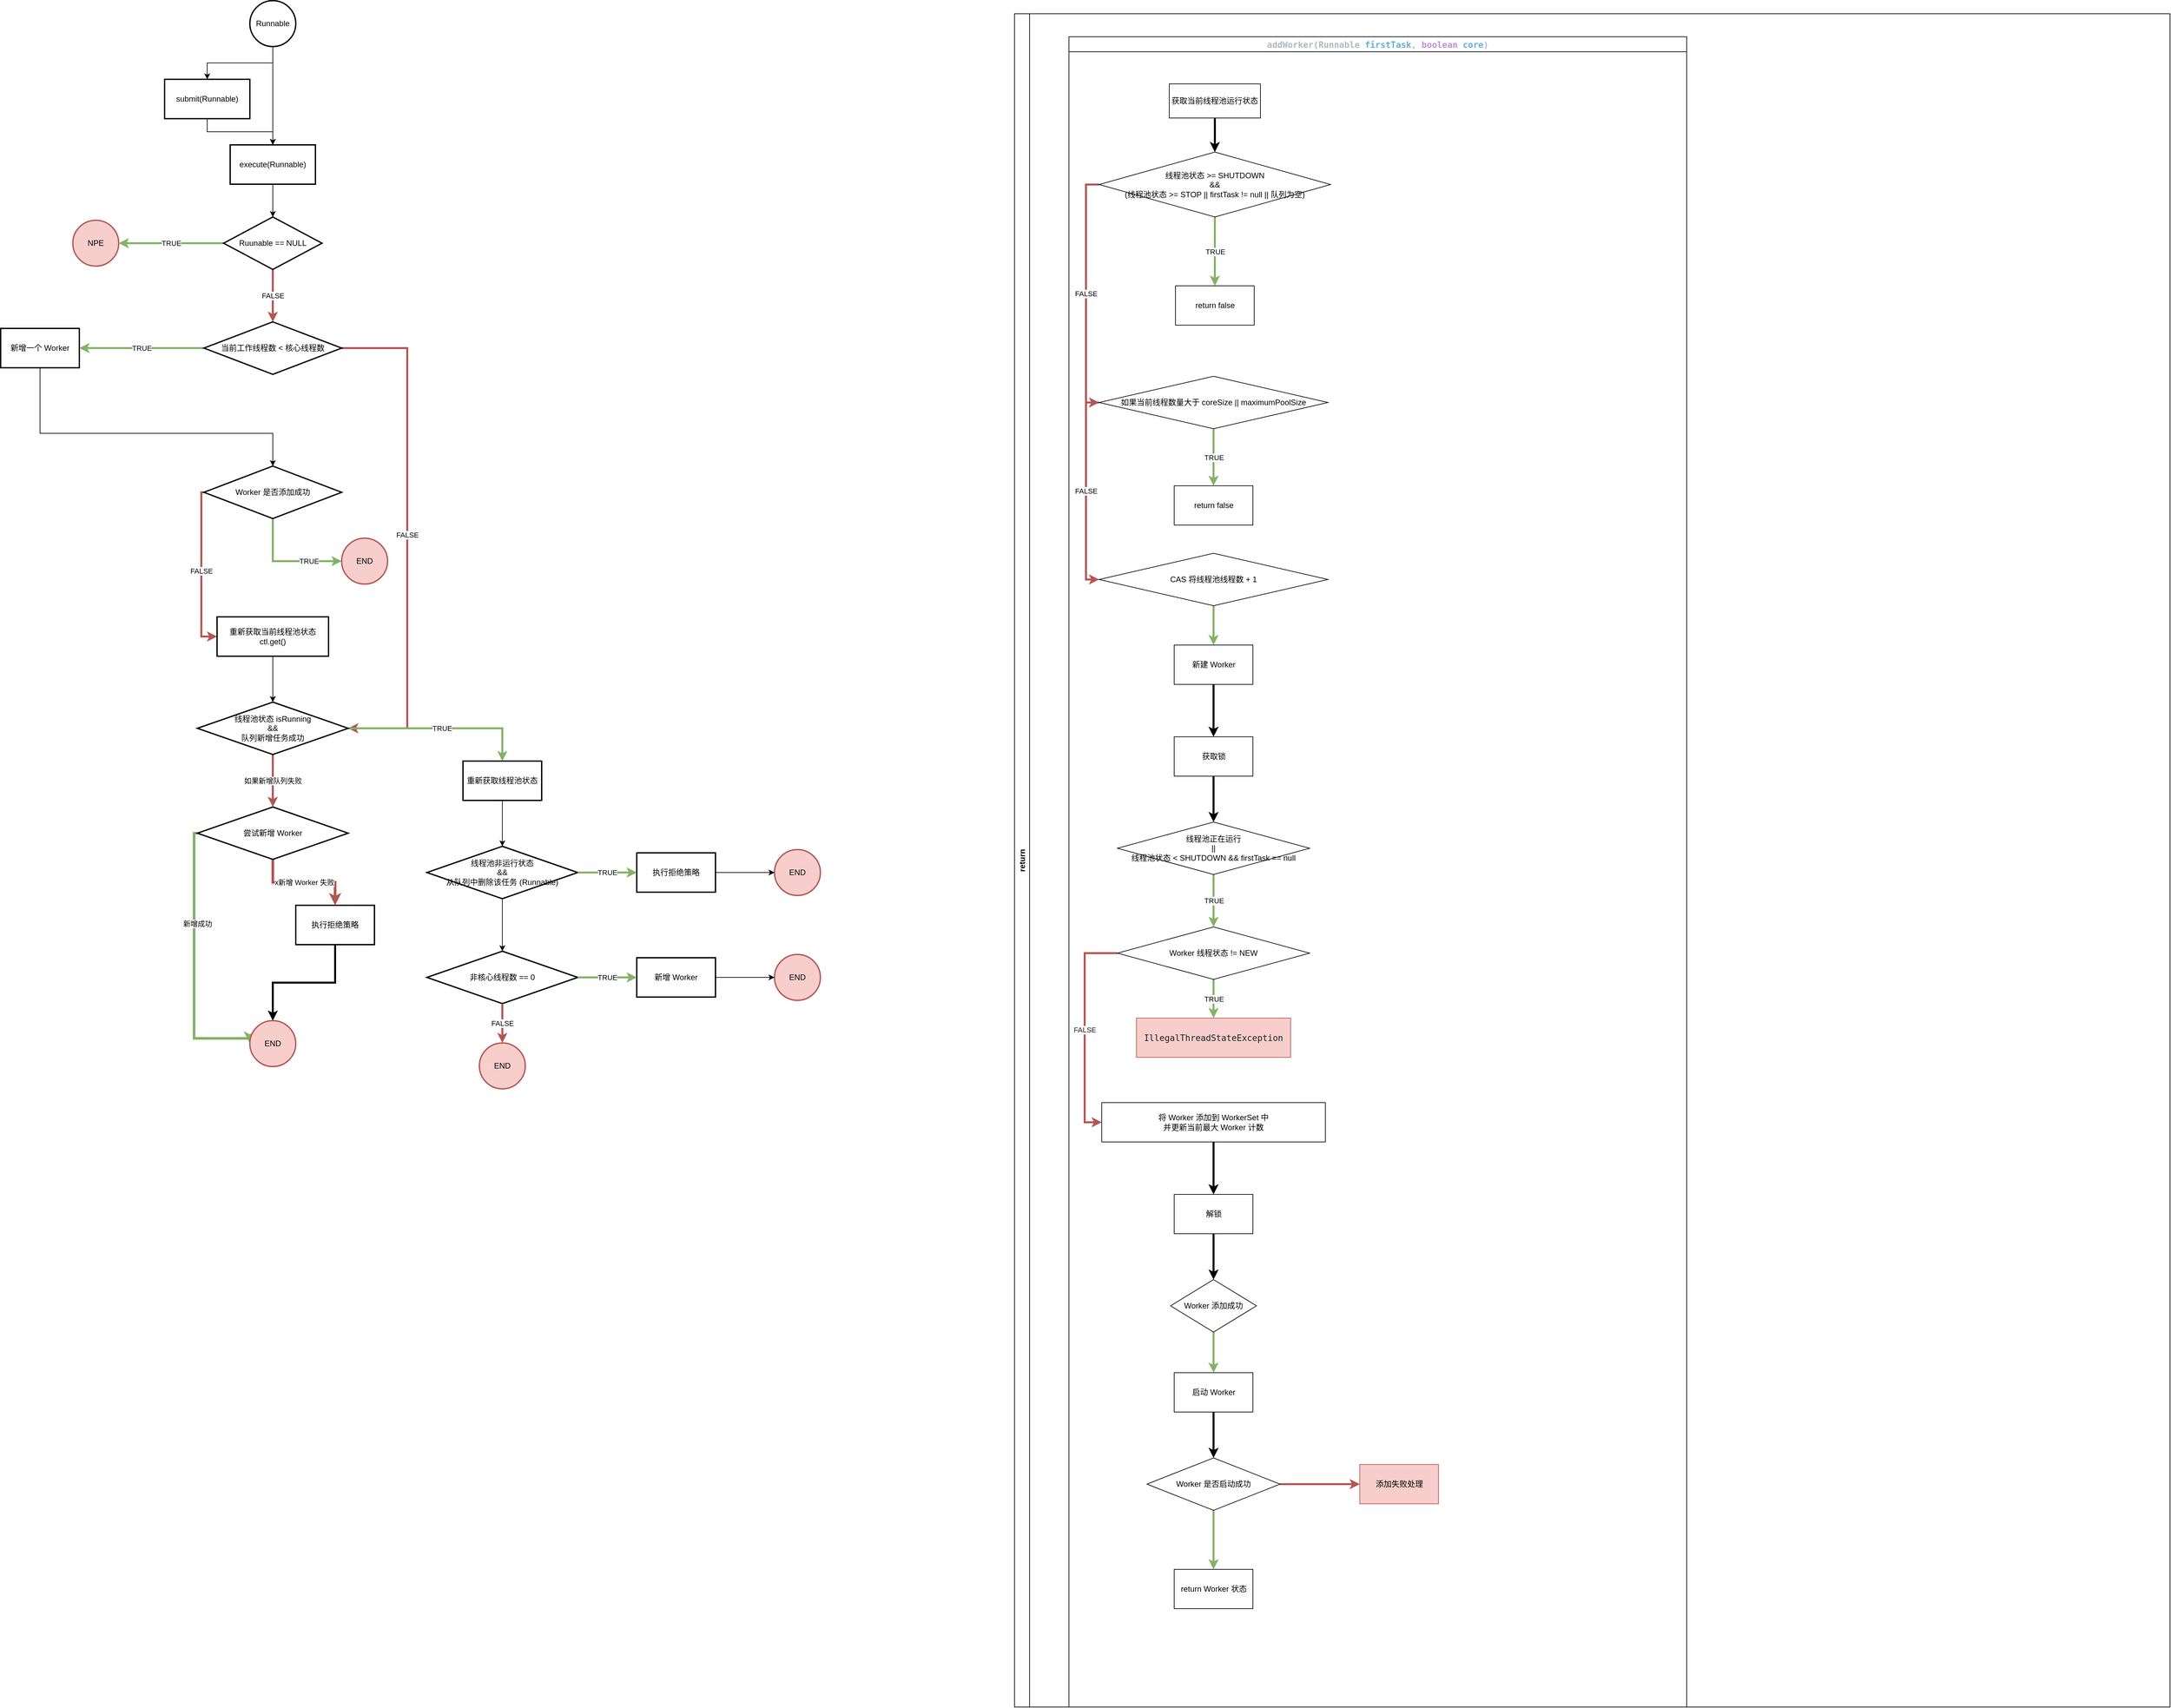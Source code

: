 <mxfile version="20.8.13" type="github">
  <diagram id="C5RBs43oDa-KdzZeNtuy" name="Page-1">
    <mxGraphModel dx="2373" dy="991" grid="0" gridSize="10" guides="1" tooltips="1" connect="1" arrows="1" fold="1" page="1" pageScale="1" pageWidth="827" pageHeight="1169" math="0" shadow="0">
      <root>
        <mxCell id="WIyWlLk6GJQsqaUBKTNV-0" />
        <mxCell id="WIyWlLk6GJQsqaUBKTNV-1" parent="WIyWlLk6GJQsqaUBKTNV-0" />
        <mxCell id="JscV2f2QoPjZ4ivwFRaJ-3" value="" style="edgeStyle=orthogonalEdgeStyle;rounded=0;orthogonalLoop=1;jettySize=auto;html=1;" parent="WIyWlLk6GJQsqaUBKTNV-1" source="JscV2f2QoPjZ4ivwFRaJ-1" target="JscV2f2QoPjZ4ivwFRaJ-2" edge="1">
          <mxGeometry relative="1" as="geometry" />
        </mxCell>
        <mxCell id="JscV2f2QoPjZ4ivwFRaJ-5" style="edgeStyle=orthogonalEdgeStyle;rounded=0;orthogonalLoop=1;jettySize=auto;html=1;" parent="WIyWlLk6GJQsqaUBKTNV-1" source="JscV2f2QoPjZ4ivwFRaJ-1" target="JscV2f2QoPjZ4ivwFRaJ-4" edge="1">
          <mxGeometry relative="1" as="geometry" />
        </mxCell>
        <mxCell id="JscV2f2QoPjZ4ivwFRaJ-1" value="Runnable" style="strokeWidth=2;html=1;shape=mxgraph.flowchart.start_2;whiteSpace=wrap;rounded=0;" parent="WIyWlLk6GJQsqaUBKTNV-1" vertex="1">
          <mxGeometry x="150" y="10" width="70" height="70" as="geometry" />
        </mxCell>
        <mxCell id="JscV2f2QoPjZ4ivwFRaJ-7" value="" style="edgeStyle=orthogonalEdgeStyle;rounded=0;orthogonalLoop=1;jettySize=auto;html=1;" parent="WIyWlLk6GJQsqaUBKTNV-1" source="JscV2f2QoPjZ4ivwFRaJ-2" target="JscV2f2QoPjZ4ivwFRaJ-6" edge="1">
          <mxGeometry relative="1" as="geometry" />
        </mxCell>
        <mxCell id="JscV2f2QoPjZ4ivwFRaJ-2" value="execute(Runnable)" style="whiteSpace=wrap;html=1;strokeWidth=2;rounded=0;" parent="WIyWlLk6GJQsqaUBKTNV-1" vertex="1">
          <mxGeometry x="120" y="230" width="130" height="60" as="geometry" />
        </mxCell>
        <mxCell id="JscV2f2QoPjZ4ivwFRaJ-8" style="edgeStyle=orthogonalEdgeStyle;rounded=0;orthogonalLoop=1;jettySize=auto;html=1;entryX=0.5;entryY=0;entryDx=0;entryDy=0;" parent="WIyWlLk6GJQsqaUBKTNV-1" source="JscV2f2QoPjZ4ivwFRaJ-4" target="JscV2f2QoPjZ4ivwFRaJ-2" edge="1">
          <mxGeometry relative="1" as="geometry" />
        </mxCell>
        <mxCell id="JscV2f2QoPjZ4ivwFRaJ-4" value="submit(Runnable)" style="whiteSpace=wrap;html=1;strokeWidth=2;rounded=0;" parent="WIyWlLk6GJQsqaUBKTNV-1" vertex="1">
          <mxGeometry x="20" y="130" width="130" height="60" as="geometry" />
        </mxCell>
        <mxCell id="JscV2f2QoPjZ4ivwFRaJ-10" value="TRUE" style="edgeStyle=orthogonalEdgeStyle;rounded=0;orthogonalLoop=1;jettySize=auto;html=1;strokeWidth=3;fillColor=#d5e8d4;strokeColor=#82b366;" parent="WIyWlLk6GJQsqaUBKTNV-1" source="JscV2f2QoPjZ4ivwFRaJ-6" target="JscV2f2QoPjZ4ivwFRaJ-9" edge="1">
          <mxGeometry relative="1" as="geometry" />
        </mxCell>
        <mxCell id="JscV2f2QoPjZ4ivwFRaJ-14" value="FALSE" style="edgeStyle=orthogonalEdgeStyle;rounded=0;orthogonalLoop=1;jettySize=auto;html=1;fillColor=#f8cecc;strokeColor=#b85450;strokeWidth=3;" parent="WIyWlLk6GJQsqaUBKTNV-1" source="JscV2f2QoPjZ4ivwFRaJ-6" target="JscV2f2QoPjZ4ivwFRaJ-13" edge="1">
          <mxGeometry relative="1" as="geometry" />
        </mxCell>
        <mxCell id="JscV2f2QoPjZ4ivwFRaJ-6" value="Ruunable == NULL" style="rhombus;whiteSpace=wrap;html=1;strokeWidth=2;rounded=0;" parent="WIyWlLk6GJQsqaUBKTNV-1" vertex="1">
          <mxGeometry x="110" y="340" width="150" height="80" as="geometry" />
        </mxCell>
        <mxCell id="JscV2f2QoPjZ4ivwFRaJ-9" value="NPE" style="strokeWidth=2;html=1;shape=mxgraph.flowchart.start_2;whiteSpace=wrap;fillColor=#f8cecc;strokeColor=#b85450;rounded=0;" parent="WIyWlLk6GJQsqaUBKTNV-1" vertex="1">
          <mxGeometry x="-120" y="345" width="70" height="70" as="geometry" />
        </mxCell>
        <mxCell id="JscV2f2QoPjZ4ivwFRaJ-16" value="TRUE" style="edgeStyle=orthogonalEdgeStyle;rounded=0;orthogonalLoop=1;jettySize=auto;html=1;fillColor=#d5e8d4;strokeColor=#82b366;strokeWidth=3;" parent="WIyWlLk6GJQsqaUBKTNV-1" source="JscV2f2QoPjZ4ivwFRaJ-13" target="JscV2f2QoPjZ4ivwFRaJ-15" edge="1">
          <mxGeometry relative="1" as="geometry" />
        </mxCell>
        <mxCell id="JscV2f2QoPjZ4ivwFRaJ-28" value="FALSE" style="edgeStyle=orthogonalEdgeStyle;rounded=0;orthogonalLoop=1;jettySize=auto;html=1;fillColor=#f8cecc;strokeColor=#b85450;strokeWidth=3;" parent="WIyWlLk6GJQsqaUBKTNV-1" source="JscV2f2QoPjZ4ivwFRaJ-13" target="JscV2f2QoPjZ4ivwFRaJ-26" edge="1">
          <mxGeometry relative="1" as="geometry">
            <Array as="points">
              <mxPoint x="390" y="540" />
              <mxPoint x="390" y="1120" />
            </Array>
          </mxGeometry>
        </mxCell>
        <mxCell id="JscV2f2QoPjZ4ivwFRaJ-13" value="当前工作线程数 &amp;lt; 核心线程数" style="rhombus;whiteSpace=wrap;html=1;strokeWidth=2;rounded=0;" parent="WIyWlLk6GJQsqaUBKTNV-1" vertex="1">
          <mxGeometry x="80" y="500" width="210" height="80" as="geometry" />
        </mxCell>
        <mxCell id="JscV2f2QoPjZ4ivwFRaJ-18" value="" style="edgeStyle=orthogonalEdgeStyle;rounded=0;orthogonalLoop=1;jettySize=auto;html=1;" parent="WIyWlLk6GJQsqaUBKTNV-1" source="JscV2f2QoPjZ4ivwFRaJ-15" target="JscV2f2QoPjZ4ivwFRaJ-17" edge="1">
          <mxGeometry relative="1" as="geometry">
            <Array as="points">
              <mxPoint x="-170" y="670" />
            </Array>
          </mxGeometry>
        </mxCell>
        <mxCell id="JscV2f2QoPjZ4ivwFRaJ-15" value="新增一个 Worker" style="whiteSpace=wrap;html=1;strokeWidth=2;rounded=0;" parent="WIyWlLk6GJQsqaUBKTNV-1" vertex="1">
          <mxGeometry x="-230" y="510" width="120" height="60" as="geometry" />
        </mxCell>
        <mxCell id="JscV2f2QoPjZ4ivwFRaJ-20" value="FALSE" style="edgeStyle=orthogonalEdgeStyle;rounded=0;orthogonalLoop=1;jettySize=auto;html=1;fillColor=#f8cecc;strokeColor=#b85450;strokeWidth=3;" parent="WIyWlLk6GJQsqaUBKTNV-1" source="JscV2f2QoPjZ4ivwFRaJ-17" target="JscV2f2QoPjZ4ivwFRaJ-19" edge="1">
          <mxGeometry relative="1" as="geometry">
            <Array as="points">
              <mxPoint x="76" y="760" />
              <mxPoint x="76" y="980" />
            </Array>
          </mxGeometry>
        </mxCell>
        <mxCell id="JscV2f2QoPjZ4ivwFRaJ-22" value="TRUE" style="edgeStyle=orthogonalEdgeStyle;rounded=0;orthogonalLoop=1;jettySize=auto;html=1;entryX=0;entryY=0.5;entryDx=0;entryDy=0;entryPerimeter=0;fillColor=#d5e8d4;strokeColor=#82b366;strokeWidth=3;" parent="WIyWlLk6GJQsqaUBKTNV-1" source="JscV2f2QoPjZ4ivwFRaJ-17" target="JscV2f2QoPjZ4ivwFRaJ-23" edge="1">
          <mxGeometry x="0.412" relative="1" as="geometry">
            <mxPoint x="270" y="860" as="targetPoint" />
            <mxPoint as="offset" />
          </mxGeometry>
        </mxCell>
        <mxCell id="JscV2f2QoPjZ4ivwFRaJ-17" value="Worker 是否添加成功" style="rhombus;whiteSpace=wrap;html=1;strokeWidth=2;rounded=0;" parent="WIyWlLk6GJQsqaUBKTNV-1" vertex="1">
          <mxGeometry x="80" y="720" width="210" height="80" as="geometry" />
        </mxCell>
        <mxCell id="JscV2f2QoPjZ4ivwFRaJ-27" value="" style="edgeStyle=orthogonalEdgeStyle;rounded=0;orthogonalLoop=1;jettySize=auto;html=1;" parent="WIyWlLk6GJQsqaUBKTNV-1" source="JscV2f2QoPjZ4ivwFRaJ-19" target="JscV2f2QoPjZ4ivwFRaJ-26" edge="1">
          <mxGeometry relative="1" as="geometry" />
        </mxCell>
        <mxCell id="JscV2f2QoPjZ4ivwFRaJ-19" value="重新获取当前线程池状态&lt;br&gt;ctl.get()" style="whiteSpace=wrap;html=1;strokeWidth=2;rounded=0;" parent="WIyWlLk6GJQsqaUBKTNV-1" vertex="1">
          <mxGeometry x="100" y="950" width="170" height="60" as="geometry" />
        </mxCell>
        <mxCell id="JscV2f2QoPjZ4ivwFRaJ-23" value="END" style="strokeWidth=2;html=1;shape=mxgraph.flowchart.start_2;whiteSpace=wrap;fillColor=#f8cecc;strokeColor=#b85450;rounded=0;" parent="WIyWlLk6GJQsqaUBKTNV-1" vertex="1">
          <mxGeometry x="290" y="830" width="70" height="70" as="geometry" />
        </mxCell>
        <mxCell id="JscV2f2QoPjZ4ivwFRaJ-30" value="TRUE" style="edgeStyle=orthogonalEdgeStyle;rounded=0;orthogonalLoop=1;jettySize=auto;html=1;fillColor=#d5e8d4;strokeColor=#82b366;strokeWidth=3;" parent="WIyWlLk6GJQsqaUBKTNV-1" source="JscV2f2QoPjZ4ivwFRaJ-26" target="JscV2f2QoPjZ4ivwFRaJ-29" edge="1">
          <mxGeometry relative="1" as="geometry" />
        </mxCell>
        <mxCell id="JscV2f2QoPjZ4ivwFRaJ-50" value="如果新增队列失败" style="edgeStyle=orthogonalEdgeStyle;rounded=0;orthogonalLoop=1;jettySize=auto;html=1;fillColor=#f8cecc;strokeColor=#b85450;strokeWidth=3;" parent="WIyWlLk6GJQsqaUBKTNV-1" source="JscV2f2QoPjZ4ivwFRaJ-26" target="JscV2f2QoPjZ4ivwFRaJ-49" edge="1">
          <mxGeometry relative="1" as="geometry" />
        </mxCell>
        <mxCell id="JscV2f2QoPjZ4ivwFRaJ-26" value="线程池状态 isRunning&lt;br&gt;&amp;amp;&amp;amp;&lt;br&gt;队列新增任务成功" style="rhombus;whiteSpace=wrap;html=1;strokeWidth=2;rounded=0;" parent="WIyWlLk6GJQsqaUBKTNV-1" vertex="1">
          <mxGeometry x="70" y="1080" width="230" height="80" as="geometry" />
        </mxCell>
        <mxCell id="JscV2f2QoPjZ4ivwFRaJ-48" value="" style="group;rounded=0;" parent="WIyWlLk6GJQsqaUBKTNV-1" vertex="1" connectable="0">
          <mxGeometry x="420" y="1170" width="600" height="500" as="geometry" />
        </mxCell>
        <mxCell id="JscV2f2QoPjZ4ivwFRaJ-29" value="重新获取线程池状态" style="whiteSpace=wrap;html=1;strokeWidth=2;rounded=0;" parent="JscV2f2QoPjZ4ivwFRaJ-48" vertex="1">
          <mxGeometry x="55" width="120" height="60" as="geometry" />
        </mxCell>
        <mxCell id="JscV2f2QoPjZ4ivwFRaJ-31" value="线程池非运行状态&lt;br&gt;&amp;amp;&amp;amp;&lt;br&gt;从队列中删除该任务 (Runnable)" style="rhombus;whiteSpace=wrap;html=1;strokeWidth=2;rounded=0;" parent="JscV2f2QoPjZ4ivwFRaJ-48" vertex="1">
          <mxGeometry y="130" width="230" height="80" as="geometry" />
        </mxCell>
        <mxCell id="JscV2f2QoPjZ4ivwFRaJ-32" value="" style="edgeStyle=orthogonalEdgeStyle;rounded=0;orthogonalLoop=1;jettySize=auto;html=1;" parent="JscV2f2QoPjZ4ivwFRaJ-48" source="JscV2f2QoPjZ4ivwFRaJ-29" target="JscV2f2QoPjZ4ivwFRaJ-31" edge="1">
          <mxGeometry relative="1" as="geometry" />
        </mxCell>
        <mxCell id="JscV2f2QoPjZ4ivwFRaJ-35" value="执行拒绝策略" style="whiteSpace=wrap;html=1;strokeWidth=2;rounded=0;" parent="JscV2f2QoPjZ4ivwFRaJ-48" vertex="1">
          <mxGeometry x="320" y="140" width="120" height="60" as="geometry" />
        </mxCell>
        <mxCell id="JscV2f2QoPjZ4ivwFRaJ-36" value="TRUE" style="edgeStyle=orthogonalEdgeStyle;rounded=0;orthogonalLoop=1;jettySize=auto;html=1;fillColor=#d5e8d4;strokeColor=#82b366;strokeWidth=3;" parent="JscV2f2QoPjZ4ivwFRaJ-48" source="JscV2f2QoPjZ4ivwFRaJ-31" target="JscV2f2QoPjZ4ivwFRaJ-35" edge="1">
          <mxGeometry relative="1" as="geometry" />
        </mxCell>
        <mxCell id="JscV2f2QoPjZ4ivwFRaJ-37" value="END" style="strokeWidth=2;html=1;shape=mxgraph.flowchart.start_2;whiteSpace=wrap;fillColor=#f8cecc;strokeColor=#b85450;rounded=0;" parent="JscV2f2QoPjZ4ivwFRaJ-48" vertex="1">
          <mxGeometry x="530" y="135" width="70" height="70" as="geometry" />
        </mxCell>
        <mxCell id="JscV2f2QoPjZ4ivwFRaJ-38" style="edgeStyle=orthogonalEdgeStyle;rounded=0;orthogonalLoop=1;jettySize=auto;html=1;" parent="JscV2f2QoPjZ4ivwFRaJ-48" source="JscV2f2QoPjZ4ivwFRaJ-35" target="JscV2f2QoPjZ4ivwFRaJ-37" edge="1">
          <mxGeometry relative="1" as="geometry" />
        </mxCell>
        <mxCell id="JscV2f2QoPjZ4ivwFRaJ-39" value="非核心线程数 == 0" style="rhombus;whiteSpace=wrap;html=1;strokeWidth=2;rounded=0;" parent="JscV2f2QoPjZ4ivwFRaJ-48" vertex="1">
          <mxGeometry y="290" width="230" height="80" as="geometry" />
        </mxCell>
        <mxCell id="JscV2f2QoPjZ4ivwFRaJ-40" value="" style="edgeStyle=orthogonalEdgeStyle;rounded=0;orthogonalLoop=1;jettySize=auto;html=1;" parent="JscV2f2QoPjZ4ivwFRaJ-48" source="JscV2f2QoPjZ4ivwFRaJ-31" target="JscV2f2QoPjZ4ivwFRaJ-39" edge="1">
          <mxGeometry relative="1" as="geometry" />
        </mxCell>
        <mxCell id="JscV2f2QoPjZ4ivwFRaJ-41" value="新增 Worker" style="whiteSpace=wrap;html=1;strokeWidth=2;rounded=0;" parent="JscV2f2QoPjZ4ivwFRaJ-48" vertex="1">
          <mxGeometry x="320" y="300" width="120" height="60" as="geometry" />
        </mxCell>
        <mxCell id="JscV2f2QoPjZ4ivwFRaJ-42" value="TRUE" style="edgeStyle=orthogonalEdgeStyle;rounded=0;orthogonalLoop=1;jettySize=auto;html=1;fillColor=#d5e8d4;strokeColor=#82b366;strokeWidth=3;" parent="JscV2f2QoPjZ4ivwFRaJ-48" source="JscV2f2QoPjZ4ivwFRaJ-39" target="JscV2f2QoPjZ4ivwFRaJ-41" edge="1">
          <mxGeometry relative="1" as="geometry" />
        </mxCell>
        <mxCell id="JscV2f2QoPjZ4ivwFRaJ-43" value="END" style="strokeWidth=2;html=1;shape=mxgraph.flowchart.start_2;whiteSpace=wrap;fillColor=#f8cecc;strokeColor=#b85450;rounded=0;" parent="JscV2f2QoPjZ4ivwFRaJ-48" vertex="1">
          <mxGeometry x="530" y="295" width="70" height="70" as="geometry" />
        </mxCell>
        <mxCell id="JscV2f2QoPjZ4ivwFRaJ-44" style="edgeStyle=orthogonalEdgeStyle;rounded=0;orthogonalLoop=1;jettySize=auto;html=1;" parent="JscV2f2QoPjZ4ivwFRaJ-48" source="JscV2f2QoPjZ4ivwFRaJ-41" target="JscV2f2QoPjZ4ivwFRaJ-43" edge="1">
          <mxGeometry relative="1" as="geometry" />
        </mxCell>
        <mxCell id="JscV2f2QoPjZ4ivwFRaJ-46" value="END" style="strokeWidth=2;html=1;shape=mxgraph.flowchart.start_2;whiteSpace=wrap;fillColor=#f8cecc;strokeColor=#b85450;rounded=0;" parent="JscV2f2QoPjZ4ivwFRaJ-48" vertex="1">
          <mxGeometry x="80" y="430" width="70" height="70" as="geometry" />
        </mxCell>
        <mxCell id="JscV2f2QoPjZ4ivwFRaJ-47" value="FALSE" style="edgeStyle=orthogonalEdgeStyle;rounded=0;orthogonalLoop=1;jettySize=auto;html=1;entryX=0.5;entryY=0;entryDx=0;entryDy=0;entryPerimeter=0;fillColor=#f8cecc;strokeColor=#b85450;strokeWidth=3;" parent="JscV2f2QoPjZ4ivwFRaJ-48" source="JscV2f2QoPjZ4ivwFRaJ-39" target="JscV2f2QoPjZ4ivwFRaJ-46" edge="1">
          <mxGeometry relative="1" as="geometry" />
        </mxCell>
        <mxCell id="JscV2f2QoPjZ4ivwFRaJ-52" style="edgeStyle=orthogonalEdgeStyle;rounded=0;orthogonalLoop=1;jettySize=auto;html=1;entryX=0;entryY=0.5;entryDx=0;entryDy=0;entryPerimeter=0;fillColor=#d5e8d4;strokeColor=#82b366;strokeWidth=4;" parent="WIyWlLk6GJQsqaUBKTNV-1" source="JscV2f2QoPjZ4ivwFRaJ-49" target="JscV2f2QoPjZ4ivwFRaJ-51" edge="1">
          <mxGeometry relative="1" as="geometry">
            <Array as="points">
              <mxPoint x="65" y="1280" />
              <mxPoint x="65" y="1593" />
              <mxPoint x="150" y="1593" />
            </Array>
          </mxGeometry>
        </mxCell>
        <mxCell id="JscV2f2QoPjZ4ivwFRaJ-53" value="新增成功" style="edgeLabel;html=1;align=center;verticalAlign=middle;resizable=0;points=[];rounded=0;" parent="JscV2f2QoPjZ4ivwFRaJ-52" vertex="1" connectable="0">
          <mxGeometry x="-0.45" y="2" relative="1" as="geometry">
            <mxPoint x="3" y="30" as="offset" />
          </mxGeometry>
        </mxCell>
        <mxCell id="JscV2f2QoPjZ4ivwFRaJ-55" value="x新增 Worker 失败" style="edgeStyle=orthogonalEdgeStyle;rounded=0;orthogonalLoop=1;jettySize=auto;html=1;fillColor=#f8cecc;strokeColor=#b85450;strokeWidth=4;" parent="WIyWlLk6GJQsqaUBKTNV-1" source="JscV2f2QoPjZ4ivwFRaJ-49" target="JscV2f2QoPjZ4ivwFRaJ-54" edge="1">
          <mxGeometry relative="1" as="geometry" />
        </mxCell>
        <mxCell id="JscV2f2QoPjZ4ivwFRaJ-49" value="尝试新增 Worker" style="rhombus;whiteSpace=wrap;html=1;strokeWidth=2;rounded=0;" parent="WIyWlLk6GJQsqaUBKTNV-1" vertex="1">
          <mxGeometry x="70" y="1240" width="230" height="80" as="geometry" />
        </mxCell>
        <mxCell id="JscV2f2QoPjZ4ivwFRaJ-51" value="END" style="strokeWidth=2;html=1;shape=mxgraph.flowchart.start_2;whiteSpace=wrap;fillColor=#f8cecc;strokeColor=#b85450;rounded=0;" parent="WIyWlLk6GJQsqaUBKTNV-1" vertex="1">
          <mxGeometry x="150" y="1566" width="70" height="70" as="geometry" />
        </mxCell>
        <mxCell id="JscV2f2QoPjZ4ivwFRaJ-56" style="edgeStyle=orthogonalEdgeStyle;rounded=0;orthogonalLoop=1;jettySize=auto;html=1;strokeWidth=3;" parent="WIyWlLk6GJQsqaUBKTNV-1" source="JscV2f2QoPjZ4ivwFRaJ-54" target="JscV2f2QoPjZ4ivwFRaJ-51" edge="1">
          <mxGeometry relative="1" as="geometry" />
        </mxCell>
        <mxCell id="JscV2f2QoPjZ4ivwFRaJ-54" value="执行拒绝策略" style="whiteSpace=wrap;html=1;strokeWidth=2;rounded=0;" parent="WIyWlLk6GJQsqaUBKTNV-1" vertex="1">
          <mxGeometry x="220" y="1390" width="120" height="60" as="geometry" />
        </mxCell>
        <mxCell id="CX-WvHfnV0yKz3u9GfM3-0" value="return" style="swimlane;horizontal=0;whiteSpace=wrap;html=1;rounded=0;" vertex="1" parent="WIyWlLk6GJQsqaUBKTNV-1">
          <mxGeometry x="1316" y="30" width="1762" height="2583" as="geometry" />
        </mxCell>
        <mxCell id="CX-WvHfnV0yKz3u9GfM3-1" value="&lt;pre style=&quot;color: rgb(175, 185, 195); font-family: &amp;quot;JetBrains Mono&amp;quot;, monospace; font-size: 9.8pt;&quot;&gt;&lt;span style=&quot;background-color: rgb(255, 255, 255);&quot;&gt;addWorker(Runnable &lt;span style=&quot;color: rgb(97, 175, 225);&quot;&gt;firstTask&lt;/span&gt;, &lt;span style=&quot;color: rgb(200, 140, 220);&quot;&gt;boolean &lt;/span&gt;&lt;span style=&quot;color: rgb(97, 175, 225);&quot;&gt;core&lt;/span&gt;)&lt;/span&gt;&lt;/pre&gt;" style="swimlane;whiteSpace=wrap;html=1;rounded=0;startSize=23;" vertex="1" parent="CX-WvHfnV0yKz3u9GfM3-0">
          <mxGeometry x="83" y="35" width="942" height="2548" as="geometry" />
        </mxCell>
        <mxCell id="CX-WvHfnV0yKz3u9GfM3-4" value="" style="edgeStyle=orthogonalEdgeStyle;rounded=0;orthogonalLoop=1;jettySize=auto;html=1;strokeWidth=3;" edge="1" parent="CX-WvHfnV0yKz3u9GfM3-1" source="CX-WvHfnV0yKz3u9GfM3-2" target="CX-WvHfnV0yKz3u9GfM3-3">
          <mxGeometry relative="1" as="geometry" />
        </mxCell>
        <mxCell id="CX-WvHfnV0yKz3u9GfM3-2" value="获取当前线程池运行状态" style="rounded=0;whiteSpace=wrap;html=1;" vertex="1" parent="CX-WvHfnV0yKz3u9GfM3-1">
          <mxGeometry x="153" y="72" width="139" height="52" as="geometry" />
        </mxCell>
        <mxCell id="CX-WvHfnV0yKz3u9GfM3-7" value="TRUE" style="edgeStyle=orthogonalEdgeStyle;rounded=0;orthogonalLoop=1;jettySize=auto;html=1;strokeWidth=3;fillColor=#d5e8d4;strokeColor=#82b366;" edge="1" parent="CX-WvHfnV0yKz3u9GfM3-1" source="CX-WvHfnV0yKz3u9GfM3-3" target="CX-WvHfnV0yKz3u9GfM3-6">
          <mxGeometry relative="1" as="geometry" />
        </mxCell>
        <mxCell id="CX-WvHfnV0yKz3u9GfM3-28" value="FALSE" style="edgeStyle=orthogonalEdgeStyle;rounded=0;orthogonalLoop=1;jettySize=auto;html=1;entryX=0;entryY=0.5;entryDx=0;entryDy=0;strokeWidth=3;fillColor=#f8cecc;strokeColor=#b85450;" edge="1" parent="CX-WvHfnV0yKz3u9GfM3-1" source="CX-WvHfnV0yKz3u9GfM3-3" target="CX-WvHfnV0yKz3u9GfM3-13">
          <mxGeometry relative="1" as="geometry">
            <Array as="points">
              <mxPoint x="26" y="226" />
              <mxPoint x="26" y="558" />
            </Array>
          </mxGeometry>
        </mxCell>
        <mxCell id="CX-WvHfnV0yKz3u9GfM3-3" value="线程池状态 &amp;gt;= SHUTDOWN&lt;br&gt;&amp;amp;&amp;amp;&lt;br&gt;(线程池状态 &amp;gt;= STOP || firstTask != null || 队列为空)" style="rhombus;whiteSpace=wrap;html=1;rounded=0;" vertex="1" parent="CX-WvHfnV0yKz3u9GfM3-1">
          <mxGeometry x="46" y="176" width="353" height="99" as="geometry" />
        </mxCell>
        <mxCell id="CX-WvHfnV0yKz3u9GfM3-6" value="return false" style="whiteSpace=wrap;html=1;rounded=0;" vertex="1" parent="CX-WvHfnV0yKz3u9GfM3-1">
          <mxGeometry x="162.5" y="380" width="120" height="60" as="geometry" />
        </mxCell>
        <mxCell id="CX-WvHfnV0yKz3u9GfM3-30" value="TRUE" style="edgeStyle=orthogonalEdgeStyle;orthogonalLoop=1;jettySize=auto;html=1;strokeWidth=3;fillColor=#d5e8d4;strokeColor=#82b366;" edge="1" parent="CX-WvHfnV0yKz3u9GfM3-1" source="CX-WvHfnV0yKz3u9GfM3-13" target="CX-WvHfnV0yKz3u9GfM3-19">
          <mxGeometry relative="1" as="geometry" />
        </mxCell>
        <mxCell id="CX-WvHfnV0yKz3u9GfM3-31" value="FALSE" style="edgeStyle=orthogonalEdgeStyle;orthogonalLoop=1;jettySize=auto;html=1;entryX=0;entryY=0.5;entryDx=0;entryDy=0;strokeWidth=3;rounded=0;fillColor=#f8cecc;strokeColor=#b85450;" edge="1" parent="CX-WvHfnV0yKz3u9GfM3-1" source="CX-WvHfnV0yKz3u9GfM3-13" target="CX-WvHfnV0yKz3u9GfM3-23">
          <mxGeometry relative="1" as="geometry">
            <Array as="points">
              <mxPoint x="26" y="558" />
              <mxPoint x="26" y="828" />
            </Array>
          </mxGeometry>
        </mxCell>
        <mxCell id="CX-WvHfnV0yKz3u9GfM3-13" value="如果当前线程数量大于 coreSize || maximumPoolSize" style="rhombus;whiteSpace=wrap;html=1;rounded=0;" vertex="1" parent="CX-WvHfnV0yKz3u9GfM3-1">
          <mxGeometry x="46" y="518" width="349" height="80" as="geometry" />
        </mxCell>
        <mxCell id="CX-WvHfnV0yKz3u9GfM3-19" value="return false" style="whiteSpace=wrap;html=1;rounded=0;" vertex="1" parent="CX-WvHfnV0yKz3u9GfM3-1">
          <mxGeometry x="160.5" y="685" width="120" height="60" as="geometry" />
        </mxCell>
        <mxCell id="CX-WvHfnV0yKz3u9GfM3-26" value="" style="edgeStyle=orthogonalEdgeStyle;rounded=0;orthogonalLoop=1;jettySize=auto;html=1;strokeWidth=3;fillColor=#d5e8d4;strokeColor=#82b366;" edge="1" parent="CX-WvHfnV0yKz3u9GfM3-1" source="CX-WvHfnV0yKz3u9GfM3-23" target="CX-WvHfnV0yKz3u9GfM3-25">
          <mxGeometry relative="1" as="geometry" />
        </mxCell>
        <mxCell id="CX-WvHfnV0yKz3u9GfM3-23" value="CAS 将线程池线程数 + 1" style="rhombus;whiteSpace=wrap;html=1;rounded=0;" vertex="1" parent="CX-WvHfnV0yKz3u9GfM3-1">
          <mxGeometry x="46" y="788" width="349" height="80" as="geometry" />
        </mxCell>
        <mxCell id="CX-WvHfnV0yKz3u9GfM3-34" value="" style="edgeStyle=orthogonalEdgeStyle;rounded=0;orthogonalLoop=1;jettySize=auto;html=1;strokeWidth=3;" edge="1" parent="CX-WvHfnV0yKz3u9GfM3-1" source="CX-WvHfnV0yKz3u9GfM3-25" target="CX-WvHfnV0yKz3u9GfM3-33">
          <mxGeometry relative="1" as="geometry" />
        </mxCell>
        <mxCell id="CX-WvHfnV0yKz3u9GfM3-25" value="新建 Worker" style="whiteSpace=wrap;html=1;rounded=0;" vertex="1" parent="CX-WvHfnV0yKz3u9GfM3-1">
          <mxGeometry x="160.5" y="928" width="120" height="60" as="geometry" />
        </mxCell>
        <mxCell id="CX-WvHfnV0yKz3u9GfM3-36" value="" style="edgeStyle=orthogonalEdgeStyle;rounded=0;orthogonalLoop=1;jettySize=auto;html=1;strokeWidth=3;" edge="1" parent="CX-WvHfnV0yKz3u9GfM3-1" source="CX-WvHfnV0yKz3u9GfM3-33" target="CX-WvHfnV0yKz3u9GfM3-35">
          <mxGeometry relative="1" as="geometry" />
        </mxCell>
        <mxCell id="CX-WvHfnV0yKz3u9GfM3-33" value="获取锁" style="whiteSpace=wrap;html=1;rounded=0;" vertex="1" parent="CX-WvHfnV0yKz3u9GfM3-1">
          <mxGeometry x="160.5" y="1068" width="120" height="60" as="geometry" />
        </mxCell>
        <mxCell id="CX-WvHfnV0yKz3u9GfM3-40" value="TRUE" style="edgeStyle=orthogonalEdgeStyle;rounded=0;orthogonalLoop=1;jettySize=auto;html=1;strokeWidth=3;fillColor=#d5e8d4;strokeColor=#82b366;" edge="1" parent="CX-WvHfnV0yKz3u9GfM3-1" source="CX-WvHfnV0yKz3u9GfM3-35" target="CX-WvHfnV0yKz3u9GfM3-39">
          <mxGeometry relative="1" as="geometry" />
        </mxCell>
        <mxCell id="CX-WvHfnV0yKz3u9GfM3-35" value="线程池正在运行&lt;br&gt;||&lt;br&gt;线程池状态 &amp;lt; SHUTDOWN &amp;amp;&amp;amp; firstTask == null" style="rhombus;whiteSpace=wrap;html=1;rounded=0;" vertex="1" parent="CX-WvHfnV0yKz3u9GfM3-1">
          <mxGeometry x="74" y="1198" width="293" height="80" as="geometry" />
        </mxCell>
        <mxCell id="CX-WvHfnV0yKz3u9GfM3-42" value="TRUE" style="edgeStyle=orthogonalEdgeStyle;rounded=0;orthogonalLoop=1;jettySize=auto;html=1;strokeWidth=3;fillColor=#d5e8d4;strokeColor=#82b366;" edge="1" parent="CX-WvHfnV0yKz3u9GfM3-1" source="CX-WvHfnV0yKz3u9GfM3-39" target="CX-WvHfnV0yKz3u9GfM3-41">
          <mxGeometry relative="1" as="geometry" />
        </mxCell>
        <mxCell id="CX-WvHfnV0yKz3u9GfM3-44" value="FALSE" style="edgeStyle=orthogonalEdgeStyle;rounded=0;orthogonalLoop=1;jettySize=auto;html=1;strokeWidth=3;fontColor=#1E1F22;fillColor=#f8cecc;strokeColor=#b85450;entryX=0;entryY=0.5;entryDx=0;entryDy=0;" edge="1" parent="CX-WvHfnV0yKz3u9GfM3-1" source="CX-WvHfnV0yKz3u9GfM3-39" target="CX-WvHfnV0yKz3u9GfM3-43">
          <mxGeometry relative="1" as="geometry">
            <Array as="points">
              <mxPoint x="24" y="1398" />
              <mxPoint x="24" y="1656" />
            </Array>
          </mxGeometry>
        </mxCell>
        <mxCell id="CX-WvHfnV0yKz3u9GfM3-39" value="Worker 线程状态 != NEW" style="rhombus;whiteSpace=wrap;html=1;rounded=0;" vertex="1" parent="CX-WvHfnV0yKz3u9GfM3-1">
          <mxGeometry x="74" y="1358" width="293" height="80" as="geometry" />
        </mxCell>
        <mxCell id="CX-WvHfnV0yKz3u9GfM3-41" value="&lt;pre style=&quot;font-family: &amp;quot;JetBrains Mono&amp;quot;, monospace; font-size: 9.8pt;&quot;&gt;&lt;font style=&quot;&quot; color=&quot;#1e1f22&quot;&gt;IllegalThreadStateException&lt;/font&gt;&lt;/pre&gt;" style="whiteSpace=wrap;html=1;rounded=0;fillColor=#f8cecc;strokeColor=#b85450;" vertex="1" parent="CX-WvHfnV0yKz3u9GfM3-1">
          <mxGeometry x="103" y="1497" width="235" height="60" as="geometry" />
        </mxCell>
        <mxCell id="CX-WvHfnV0yKz3u9GfM3-46" value="" style="edgeStyle=orthogonalEdgeStyle;rounded=0;orthogonalLoop=1;jettySize=auto;html=1;strokeWidth=3;fontColor=#1E1F22;" edge="1" parent="CX-WvHfnV0yKz3u9GfM3-1" source="CX-WvHfnV0yKz3u9GfM3-43" target="CX-WvHfnV0yKz3u9GfM3-45">
          <mxGeometry relative="1" as="geometry" />
        </mxCell>
        <mxCell id="CX-WvHfnV0yKz3u9GfM3-43" value="将 Worker 添加到 WorkerSet 中&lt;br&gt;并更新当前最大 Worker 计数" style="whiteSpace=wrap;html=1;rounded=0;" vertex="1" parent="CX-WvHfnV0yKz3u9GfM3-1">
          <mxGeometry x="50" y="1626" width="341" height="60" as="geometry" />
        </mxCell>
        <mxCell id="CX-WvHfnV0yKz3u9GfM3-48" value="" style="edgeStyle=orthogonalEdgeStyle;rounded=0;orthogonalLoop=1;jettySize=auto;html=1;strokeWidth=3;fontColor=#1E1F22;" edge="1" parent="CX-WvHfnV0yKz3u9GfM3-1" source="CX-WvHfnV0yKz3u9GfM3-45" target="CX-WvHfnV0yKz3u9GfM3-47">
          <mxGeometry relative="1" as="geometry" />
        </mxCell>
        <mxCell id="CX-WvHfnV0yKz3u9GfM3-45" value="解锁" style="whiteSpace=wrap;html=1;rounded=0;" vertex="1" parent="CX-WvHfnV0yKz3u9GfM3-1">
          <mxGeometry x="160.5" y="1766" width="120" height="60" as="geometry" />
        </mxCell>
        <mxCell id="CX-WvHfnV0yKz3u9GfM3-50" value="" style="edgeStyle=orthogonalEdgeStyle;rounded=0;orthogonalLoop=1;jettySize=auto;html=1;strokeWidth=3;fontColor=#1E1F22;fillColor=#d5e8d4;strokeColor=#82b366;" edge="1" parent="CX-WvHfnV0yKz3u9GfM3-1" source="CX-WvHfnV0yKz3u9GfM3-47" target="CX-WvHfnV0yKz3u9GfM3-49">
          <mxGeometry relative="1" as="geometry" />
        </mxCell>
        <mxCell id="CX-WvHfnV0yKz3u9GfM3-47" value="Worker 添加成功" style="rhombus;whiteSpace=wrap;html=1;rounded=0;" vertex="1" parent="CX-WvHfnV0yKz3u9GfM3-1">
          <mxGeometry x="155" y="1896" width="131" height="80" as="geometry" />
        </mxCell>
        <mxCell id="CX-WvHfnV0yKz3u9GfM3-52" value="" style="edgeStyle=orthogonalEdgeStyle;rounded=0;orthogonalLoop=1;jettySize=auto;html=1;strokeWidth=3;fontColor=#1E1F22;" edge="1" parent="CX-WvHfnV0yKz3u9GfM3-1" source="CX-WvHfnV0yKz3u9GfM3-49" target="CX-WvHfnV0yKz3u9GfM3-51">
          <mxGeometry relative="1" as="geometry" />
        </mxCell>
        <mxCell id="CX-WvHfnV0yKz3u9GfM3-49" value="启动 Worker" style="whiteSpace=wrap;html=1;rounded=0;" vertex="1" parent="CX-WvHfnV0yKz3u9GfM3-1">
          <mxGeometry x="160.5" y="2038" width="120" height="60" as="geometry" />
        </mxCell>
        <mxCell id="CX-WvHfnV0yKz3u9GfM3-56" value="" style="edgeStyle=orthogonalEdgeStyle;rounded=0;orthogonalLoop=1;jettySize=auto;html=1;strokeWidth=3;fontColor=#1E1F22;fillColor=#d5e8d4;strokeColor=#82b366;" edge="1" parent="CX-WvHfnV0yKz3u9GfM3-1" source="CX-WvHfnV0yKz3u9GfM3-51" target="CX-WvHfnV0yKz3u9GfM3-55">
          <mxGeometry relative="1" as="geometry" />
        </mxCell>
        <mxCell id="CX-WvHfnV0yKz3u9GfM3-58" value="" style="edgeStyle=orthogonalEdgeStyle;rounded=0;orthogonalLoop=1;jettySize=auto;html=1;strokeWidth=3;fontColor=#1E1F22;fillColor=#f8cecc;strokeColor=#b85450;" edge="1" parent="CX-WvHfnV0yKz3u9GfM3-1" source="CX-WvHfnV0yKz3u9GfM3-51" target="CX-WvHfnV0yKz3u9GfM3-57">
          <mxGeometry relative="1" as="geometry" />
        </mxCell>
        <mxCell id="CX-WvHfnV0yKz3u9GfM3-51" value="Worker 是否启动成功" style="rhombus;whiteSpace=wrap;html=1;rounded=0;" vertex="1" parent="CX-WvHfnV0yKz3u9GfM3-1">
          <mxGeometry x="119" y="2168" width="203" height="80" as="geometry" />
        </mxCell>
        <mxCell id="CX-WvHfnV0yKz3u9GfM3-55" value="return Worker 状态" style="whiteSpace=wrap;html=1;rounded=0;" vertex="1" parent="CX-WvHfnV0yKz3u9GfM3-1">
          <mxGeometry x="160.5" y="2338" width="120" height="60" as="geometry" />
        </mxCell>
        <mxCell id="CX-WvHfnV0yKz3u9GfM3-57" value="添加失败处理" style="whiteSpace=wrap;html=1;rounded=0;fillColor=#f8cecc;strokeColor=#b85450;" vertex="1" parent="CX-WvHfnV0yKz3u9GfM3-1">
          <mxGeometry x="443.5" y="2178" width="120" height="60" as="geometry" />
        </mxCell>
      </root>
    </mxGraphModel>
  </diagram>
</mxfile>
